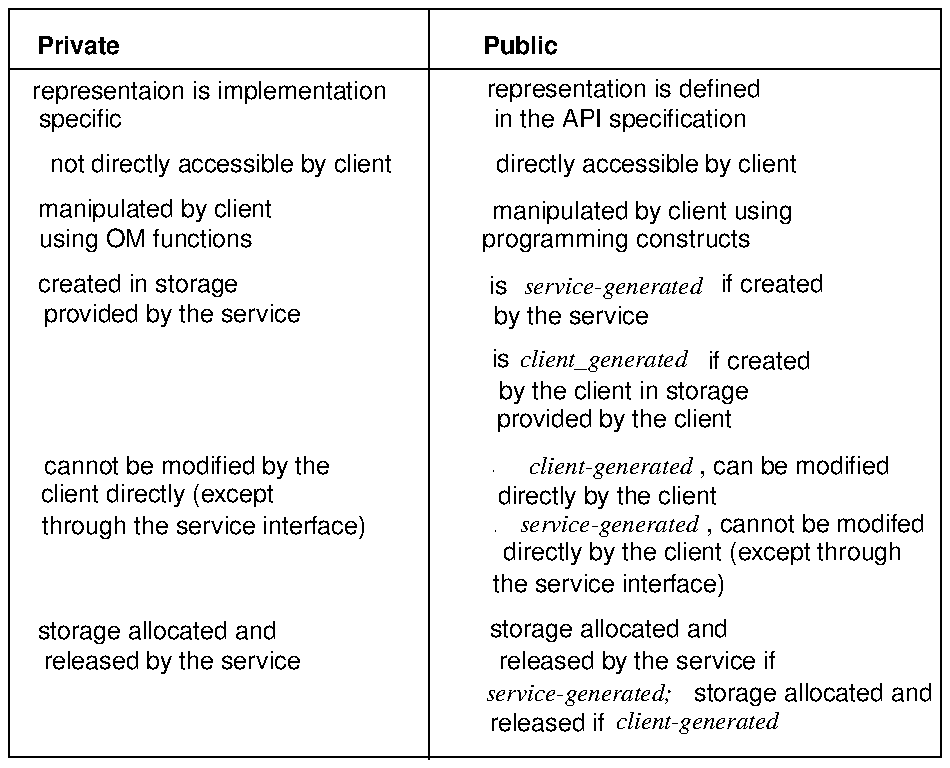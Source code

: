 .PS
scale = 106.667
"\fI\s9client-generated\s0\fP"  at 367, 19
"\fH\s9storage allocated and\s0\fP"  at 429, 34
"\fI\s9client-generated\s0\fP"  at 321, 155
"\fI\s9service-generated\s0\fP"  at 320, 124
"\fH\s9, cannot be modifed\s0\fP"  at 430, 124
"\fH\s9, can be modified\s0\fP"  at 419, 155
"\fH\s9if created\s0\fP"  at 400, 211
"\fI\s9client_generated\s0\fP"  at 317, 212
"\fI\s9service-generated\s0\fP"  at 322, 251
"\fH\s9if created\s0\fP"  at 407, 252
"\fH\s9programming constructs\s0\fP"  at 324, 276
"\fH\s9manipulated by client using\s0\fP"  at 338, 291
line   from 0, 368 \
	to 496, 368 
"\fH\s9representaion is implementation\s0\fP"  at 107, 355
"\fH\s9specific\s0\fP"  at 38, 340
"\fH\s9representation is defined\s0\fP"  at 328, 356
"\fH\s9in the API specification\s0\fP"  at 326, 340
"\fH\s9directly accessible by client\s0\fP"  at 340, 316
"\fH\s9not directly accessible by client\s0\fP"  at 113, 316
"\fH\s9manipulated by client\s0\fP"  at 78, 292
"\fH\s9using OM functions\s0\fP"  at 73, 276
"\fH\s9created in storage\s0\fP"  at 69, 252
"\fH\s9provided by the service\s0\fP"  at 87, 236
"\fH\s9is\s0\fP"  at 261, 251
"\fH\s9by the service\s0\fP"  at 300, 235
"\fH\s9is \s0\fP"  at 264, 212
"\fH\s9by the client in storage\s0\fP"  at 328, 195
"\fH\s9provided by the client\s0\fP"  at 323, 180
"\fH\s9the service interface)\s0\fP"  at 320, 92
"\fH\s9storage allocated and\s0\fP"  at 79, 67
"\fH\s9released by the service\s0\fP"  at 87, 51
"\fH\s9storage allocated and\s0\fP"  at 320, 68
"\fH\s9released by the service if\s0\fP"  at 335, 51
"\f(HB\s9Public\s0\fP"  at 273, 379
"\fH\s9cannot be modified by the\s0\fP"  at 95, 155
"\fH\s9client directly (except\s0\fP"  at 79, 140
"\f(HB\s9Private\s0\fP"  at 37, 379
"\fH\s9directly by the client (except through\s0\fP"  at 370, 109
"\fH\s9through the service interface)\s0\fP"  at 104, 123
"\fH\s9directly by the client\s0\fP"  at 319, 139
"\fH\s10if\s0\fP"  at 259, 156
"\fH\s10if\s0\fP"  at 260, 124
"\fH\s9released if\s0\fP"  at 287, 18
box  wid 497 ht 399 at 248.5, 200.5
line   from 224, 400 \
	to 224, 0 
"\fI\s9service-generated;\s0\fP"  at 304, 34
.PE
